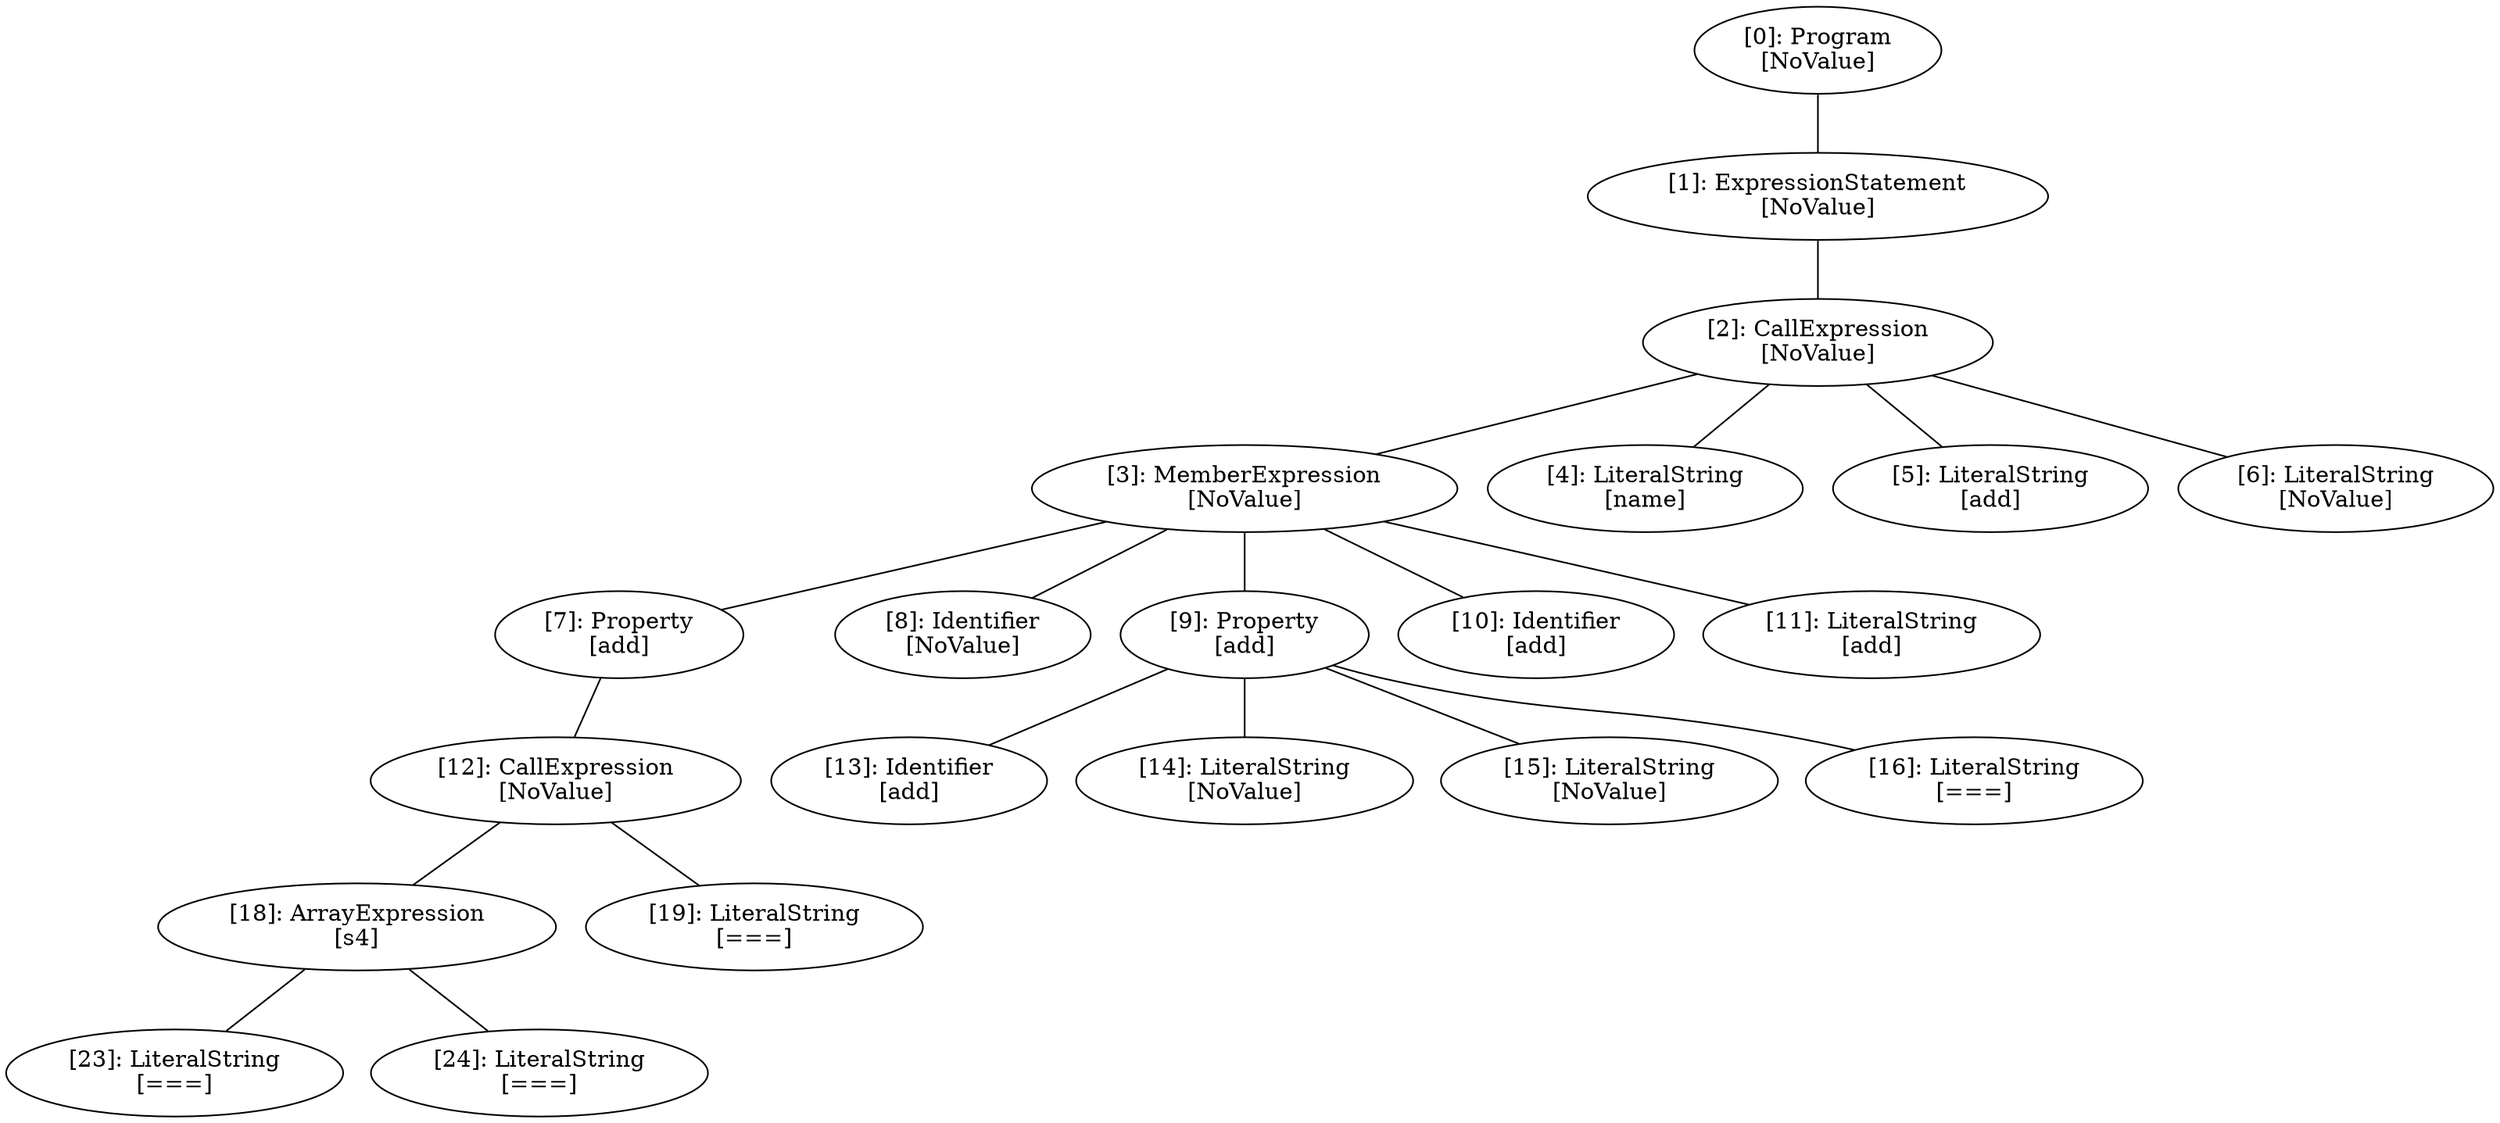 // Result
graph {
	0 [label="[0]: Program
[NoValue]"]
	1 [label="[1]: ExpressionStatement
[NoValue]"]
	2 [label="[2]: CallExpression
[NoValue]"]
	3 [label="[3]: MemberExpression
[NoValue]"]
	4 [label="[4]: LiteralString
[name]"]
	5 [label="[5]: LiteralString
[add]"]
	6 [label="[6]: LiteralString
[NoValue]"]
	7 [label="[7]: Property
[add]"]
	8 [label="[8]: Identifier
[NoValue]"]
	9 [label="[9]: Property
[add]"]
	10 [label="[10]: Identifier
[add]"]
	11 [label="[11]: LiteralString
[add]"]
	12 [label="[12]: CallExpression
[NoValue]"]
	13 [label="[13]: Identifier
[add]"]
	14 [label="[14]: LiteralString
[NoValue]"]
	15 [label="[15]: LiteralString
[NoValue]"]
	16 [label="[16]: LiteralString
[===]"]
	18 [label="[18]: ArrayExpression
[s4]"]
	19 [label="[19]: LiteralString
[===]"]
	23 [label="[23]: LiteralString
[===]"]
	24 [label="[24]: LiteralString
[===]"]
	0 -- 1
	1 -- 2
	2 -- 3
	2 -- 4
	2 -- 5
	2 -- 6
	3 -- 7
	3 -- 8
	3 -- 9
	3 -- 10
	3 -- 11
	7 -- 12
	9 -- 13
	9 -- 14
	9 -- 15
	9 -- 16
	12 -- 18
	12 -- 19
	18 -- 23
	18 -- 24
}
